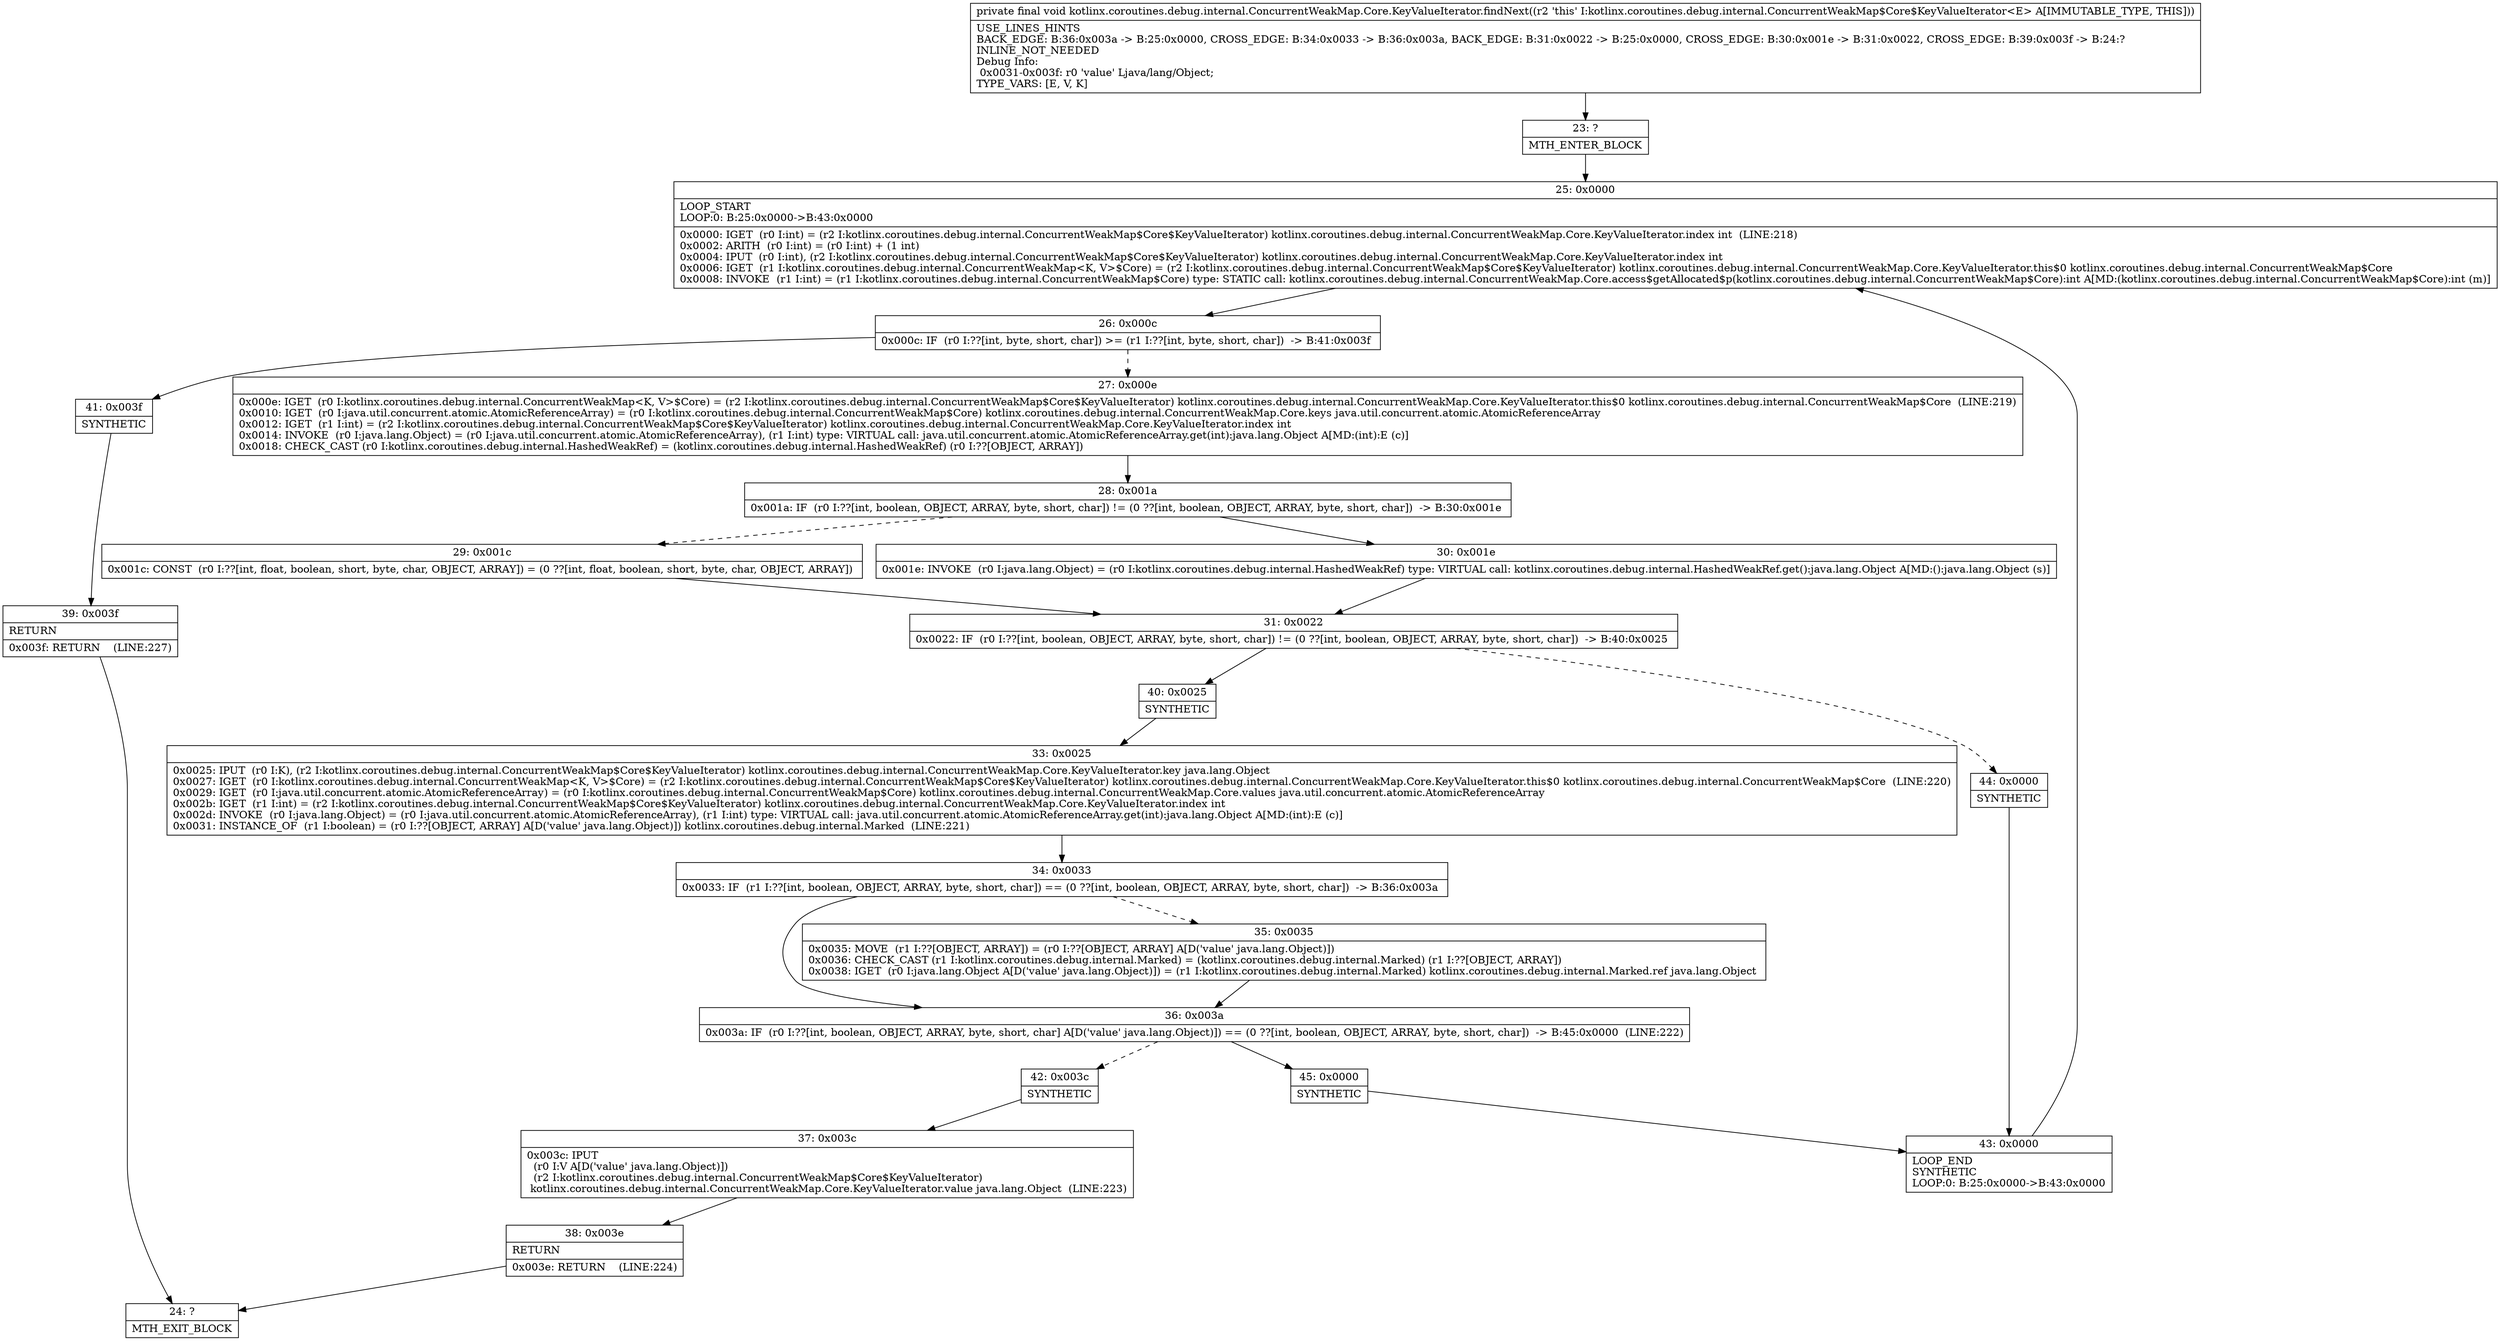 digraph "CFG forkotlinx.coroutines.debug.internal.ConcurrentWeakMap.Core.KeyValueIterator.findNext()V" {
Node_23 [shape=record,label="{23\:\ ?|MTH_ENTER_BLOCK\l}"];
Node_25 [shape=record,label="{25\:\ 0x0000|LOOP_START\lLOOP:0: B:25:0x0000\-\>B:43:0x0000\l|0x0000: IGET  (r0 I:int) = (r2 I:kotlinx.coroutines.debug.internal.ConcurrentWeakMap$Core$KeyValueIterator) kotlinx.coroutines.debug.internal.ConcurrentWeakMap.Core.KeyValueIterator.index int  (LINE:218)\l0x0002: ARITH  (r0 I:int) = (r0 I:int) + (1 int) \l0x0004: IPUT  (r0 I:int), (r2 I:kotlinx.coroutines.debug.internal.ConcurrentWeakMap$Core$KeyValueIterator) kotlinx.coroutines.debug.internal.ConcurrentWeakMap.Core.KeyValueIterator.index int \l0x0006: IGET  (r1 I:kotlinx.coroutines.debug.internal.ConcurrentWeakMap\<K, V\>$Core) = (r2 I:kotlinx.coroutines.debug.internal.ConcurrentWeakMap$Core$KeyValueIterator) kotlinx.coroutines.debug.internal.ConcurrentWeakMap.Core.KeyValueIterator.this$0 kotlinx.coroutines.debug.internal.ConcurrentWeakMap$Core \l0x0008: INVOKE  (r1 I:int) = (r1 I:kotlinx.coroutines.debug.internal.ConcurrentWeakMap$Core) type: STATIC call: kotlinx.coroutines.debug.internal.ConcurrentWeakMap.Core.access$getAllocated$p(kotlinx.coroutines.debug.internal.ConcurrentWeakMap$Core):int A[MD:(kotlinx.coroutines.debug.internal.ConcurrentWeakMap$Core):int (m)]\l}"];
Node_26 [shape=record,label="{26\:\ 0x000c|0x000c: IF  (r0 I:??[int, byte, short, char]) \>= (r1 I:??[int, byte, short, char])  \-\> B:41:0x003f \l}"];
Node_27 [shape=record,label="{27\:\ 0x000e|0x000e: IGET  (r0 I:kotlinx.coroutines.debug.internal.ConcurrentWeakMap\<K, V\>$Core) = (r2 I:kotlinx.coroutines.debug.internal.ConcurrentWeakMap$Core$KeyValueIterator) kotlinx.coroutines.debug.internal.ConcurrentWeakMap.Core.KeyValueIterator.this$0 kotlinx.coroutines.debug.internal.ConcurrentWeakMap$Core  (LINE:219)\l0x0010: IGET  (r0 I:java.util.concurrent.atomic.AtomicReferenceArray) = (r0 I:kotlinx.coroutines.debug.internal.ConcurrentWeakMap$Core) kotlinx.coroutines.debug.internal.ConcurrentWeakMap.Core.keys java.util.concurrent.atomic.AtomicReferenceArray \l0x0012: IGET  (r1 I:int) = (r2 I:kotlinx.coroutines.debug.internal.ConcurrentWeakMap$Core$KeyValueIterator) kotlinx.coroutines.debug.internal.ConcurrentWeakMap.Core.KeyValueIterator.index int \l0x0014: INVOKE  (r0 I:java.lang.Object) = (r0 I:java.util.concurrent.atomic.AtomicReferenceArray), (r1 I:int) type: VIRTUAL call: java.util.concurrent.atomic.AtomicReferenceArray.get(int):java.lang.Object A[MD:(int):E (c)]\l0x0018: CHECK_CAST (r0 I:kotlinx.coroutines.debug.internal.HashedWeakRef) = (kotlinx.coroutines.debug.internal.HashedWeakRef) (r0 I:??[OBJECT, ARRAY]) \l}"];
Node_28 [shape=record,label="{28\:\ 0x001a|0x001a: IF  (r0 I:??[int, boolean, OBJECT, ARRAY, byte, short, char]) != (0 ??[int, boolean, OBJECT, ARRAY, byte, short, char])  \-\> B:30:0x001e \l}"];
Node_29 [shape=record,label="{29\:\ 0x001c|0x001c: CONST  (r0 I:??[int, float, boolean, short, byte, char, OBJECT, ARRAY]) = (0 ??[int, float, boolean, short, byte, char, OBJECT, ARRAY]) \l}"];
Node_31 [shape=record,label="{31\:\ 0x0022|0x0022: IF  (r0 I:??[int, boolean, OBJECT, ARRAY, byte, short, char]) != (0 ??[int, boolean, OBJECT, ARRAY, byte, short, char])  \-\> B:40:0x0025 \l}"];
Node_40 [shape=record,label="{40\:\ 0x0025|SYNTHETIC\l}"];
Node_33 [shape=record,label="{33\:\ 0x0025|0x0025: IPUT  (r0 I:K), (r2 I:kotlinx.coroutines.debug.internal.ConcurrentWeakMap$Core$KeyValueIterator) kotlinx.coroutines.debug.internal.ConcurrentWeakMap.Core.KeyValueIterator.key java.lang.Object \l0x0027: IGET  (r0 I:kotlinx.coroutines.debug.internal.ConcurrentWeakMap\<K, V\>$Core) = (r2 I:kotlinx.coroutines.debug.internal.ConcurrentWeakMap$Core$KeyValueIterator) kotlinx.coroutines.debug.internal.ConcurrentWeakMap.Core.KeyValueIterator.this$0 kotlinx.coroutines.debug.internal.ConcurrentWeakMap$Core  (LINE:220)\l0x0029: IGET  (r0 I:java.util.concurrent.atomic.AtomicReferenceArray) = (r0 I:kotlinx.coroutines.debug.internal.ConcurrentWeakMap$Core) kotlinx.coroutines.debug.internal.ConcurrentWeakMap.Core.values java.util.concurrent.atomic.AtomicReferenceArray \l0x002b: IGET  (r1 I:int) = (r2 I:kotlinx.coroutines.debug.internal.ConcurrentWeakMap$Core$KeyValueIterator) kotlinx.coroutines.debug.internal.ConcurrentWeakMap.Core.KeyValueIterator.index int \l0x002d: INVOKE  (r0 I:java.lang.Object) = (r0 I:java.util.concurrent.atomic.AtomicReferenceArray), (r1 I:int) type: VIRTUAL call: java.util.concurrent.atomic.AtomicReferenceArray.get(int):java.lang.Object A[MD:(int):E (c)]\l0x0031: INSTANCE_OF  (r1 I:boolean) = (r0 I:??[OBJECT, ARRAY] A[D('value' java.lang.Object)]) kotlinx.coroutines.debug.internal.Marked  (LINE:221)\l}"];
Node_34 [shape=record,label="{34\:\ 0x0033|0x0033: IF  (r1 I:??[int, boolean, OBJECT, ARRAY, byte, short, char]) == (0 ??[int, boolean, OBJECT, ARRAY, byte, short, char])  \-\> B:36:0x003a \l}"];
Node_35 [shape=record,label="{35\:\ 0x0035|0x0035: MOVE  (r1 I:??[OBJECT, ARRAY]) = (r0 I:??[OBJECT, ARRAY] A[D('value' java.lang.Object)]) \l0x0036: CHECK_CAST (r1 I:kotlinx.coroutines.debug.internal.Marked) = (kotlinx.coroutines.debug.internal.Marked) (r1 I:??[OBJECT, ARRAY]) \l0x0038: IGET  (r0 I:java.lang.Object A[D('value' java.lang.Object)]) = (r1 I:kotlinx.coroutines.debug.internal.Marked) kotlinx.coroutines.debug.internal.Marked.ref java.lang.Object \l}"];
Node_36 [shape=record,label="{36\:\ 0x003a|0x003a: IF  (r0 I:??[int, boolean, OBJECT, ARRAY, byte, short, char] A[D('value' java.lang.Object)]) == (0 ??[int, boolean, OBJECT, ARRAY, byte, short, char])  \-\> B:45:0x0000  (LINE:222)\l}"];
Node_42 [shape=record,label="{42\:\ 0x003c|SYNTHETIC\l}"];
Node_37 [shape=record,label="{37\:\ 0x003c|0x003c: IPUT  \l  (r0 I:V A[D('value' java.lang.Object)])\l  (r2 I:kotlinx.coroutines.debug.internal.ConcurrentWeakMap$Core$KeyValueIterator)\l kotlinx.coroutines.debug.internal.ConcurrentWeakMap.Core.KeyValueIterator.value java.lang.Object  (LINE:223)\l}"];
Node_38 [shape=record,label="{38\:\ 0x003e|RETURN\l|0x003e: RETURN    (LINE:224)\l}"];
Node_24 [shape=record,label="{24\:\ ?|MTH_EXIT_BLOCK\l}"];
Node_45 [shape=record,label="{45\:\ 0x0000|SYNTHETIC\l}"];
Node_43 [shape=record,label="{43\:\ 0x0000|LOOP_END\lSYNTHETIC\lLOOP:0: B:25:0x0000\-\>B:43:0x0000\l}"];
Node_44 [shape=record,label="{44\:\ 0x0000|SYNTHETIC\l}"];
Node_30 [shape=record,label="{30\:\ 0x001e|0x001e: INVOKE  (r0 I:java.lang.Object) = (r0 I:kotlinx.coroutines.debug.internal.HashedWeakRef) type: VIRTUAL call: kotlinx.coroutines.debug.internal.HashedWeakRef.get():java.lang.Object A[MD:():java.lang.Object (s)]\l}"];
Node_41 [shape=record,label="{41\:\ 0x003f|SYNTHETIC\l}"];
Node_39 [shape=record,label="{39\:\ 0x003f|RETURN\l|0x003f: RETURN    (LINE:227)\l}"];
MethodNode[shape=record,label="{private final void kotlinx.coroutines.debug.internal.ConcurrentWeakMap.Core.KeyValueIterator.findNext((r2 'this' I:kotlinx.coroutines.debug.internal.ConcurrentWeakMap$Core$KeyValueIterator\<E\> A[IMMUTABLE_TYPE, THIS]))  | USE_LINES_HINTS\lBACK_EDGE: B:36:0x003a \-\> B:25:0x0000, CROSS_EDGE: B:34:0x0033 \-\> B:36:0x003a, BACK_EDGE: B:31:0x0022 \-\> B:25:0x0000, CROSS_EDGE: B:30:0x001e \-\> B:31:0x0022, CROSS_EDGE: B:39:0x003f \-\> B:24:?\lINLINE_NOT_NEEDED\lDebug Info:\l  0x0031\-0x003f: r0 'value' Ljava\/lang\/Object;\lTYPE_VARS: [E, V, K]\l}"];
MethodNode -> Node_23;Node_23 -> Node_25;
Node_25 -> Node_26;
Node_26 -> Node_27[style=dashed];
Node_26 -> Node_41;
Node_27 -> Node_28;
Node_28 -> Node_29[style=dashed];
Node_28 -> Node_30;
Node_29 -> Node_31;
Node_31 -> Node_40;
Node_31 -> Node_44[style=dashed];
Node_40 -> Node_33;
Node_33 -> Node_34;
Node_34 -> Node_35[style=dashed];
Node_34 -> Node_36;
Node_35 -> Node_36;
Node_36 -> Node_42[style=dashed];
Node_36 -> Node_45;
Node_42 -> Node_37;
Node_37 -> Node_38;
Node_38 -> Node_24;
Node_45 -> Node_43;
Node_43 -> Node_25;
Node_44 -> Node_43;
Node_30 -> Node_31;
Node_41 -> Node_39;
Node_39 -> Node_24;
}

